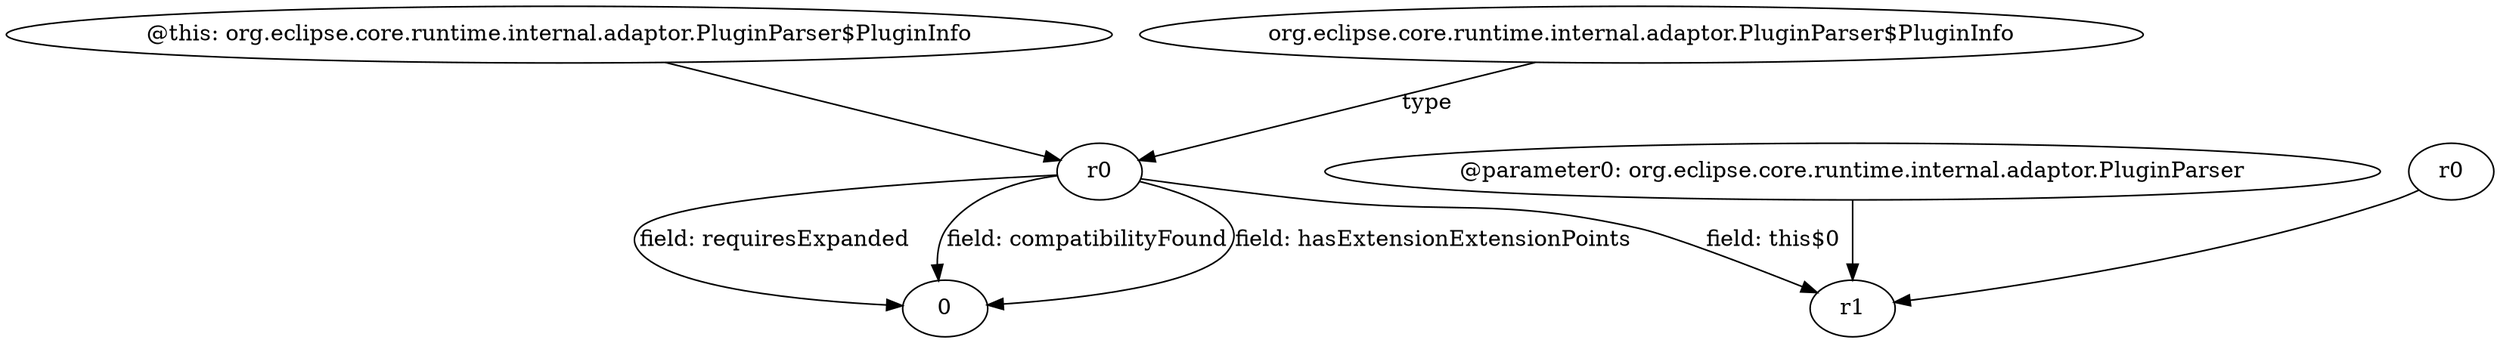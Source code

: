 digraph g {
0[label="@parameter0: org.eclipse.core.runtime.internal.adaptor.PluginParser"]
1[label="r1"]
0->1[label=""]
2[label="r0"]
3[label="0"]
2->3[label="field: requiresExpanded"]
2->3[label="field: compatibilityFound"]
2->3[label="field: hasExtensionExtensionPoints"]
4[label="@this: org.eclipse.core.runtime.internal.adaptor.PluginParser$PluginInfo"]
4->2[label=""]
2->1[label="field: this$0"]
5[label="r0"]
5->1[label=""]
6[label="org.eclipse.core.runtime.internal.adaptor.PluginParser$PluginInfo"]
6->2[label="type"]
}